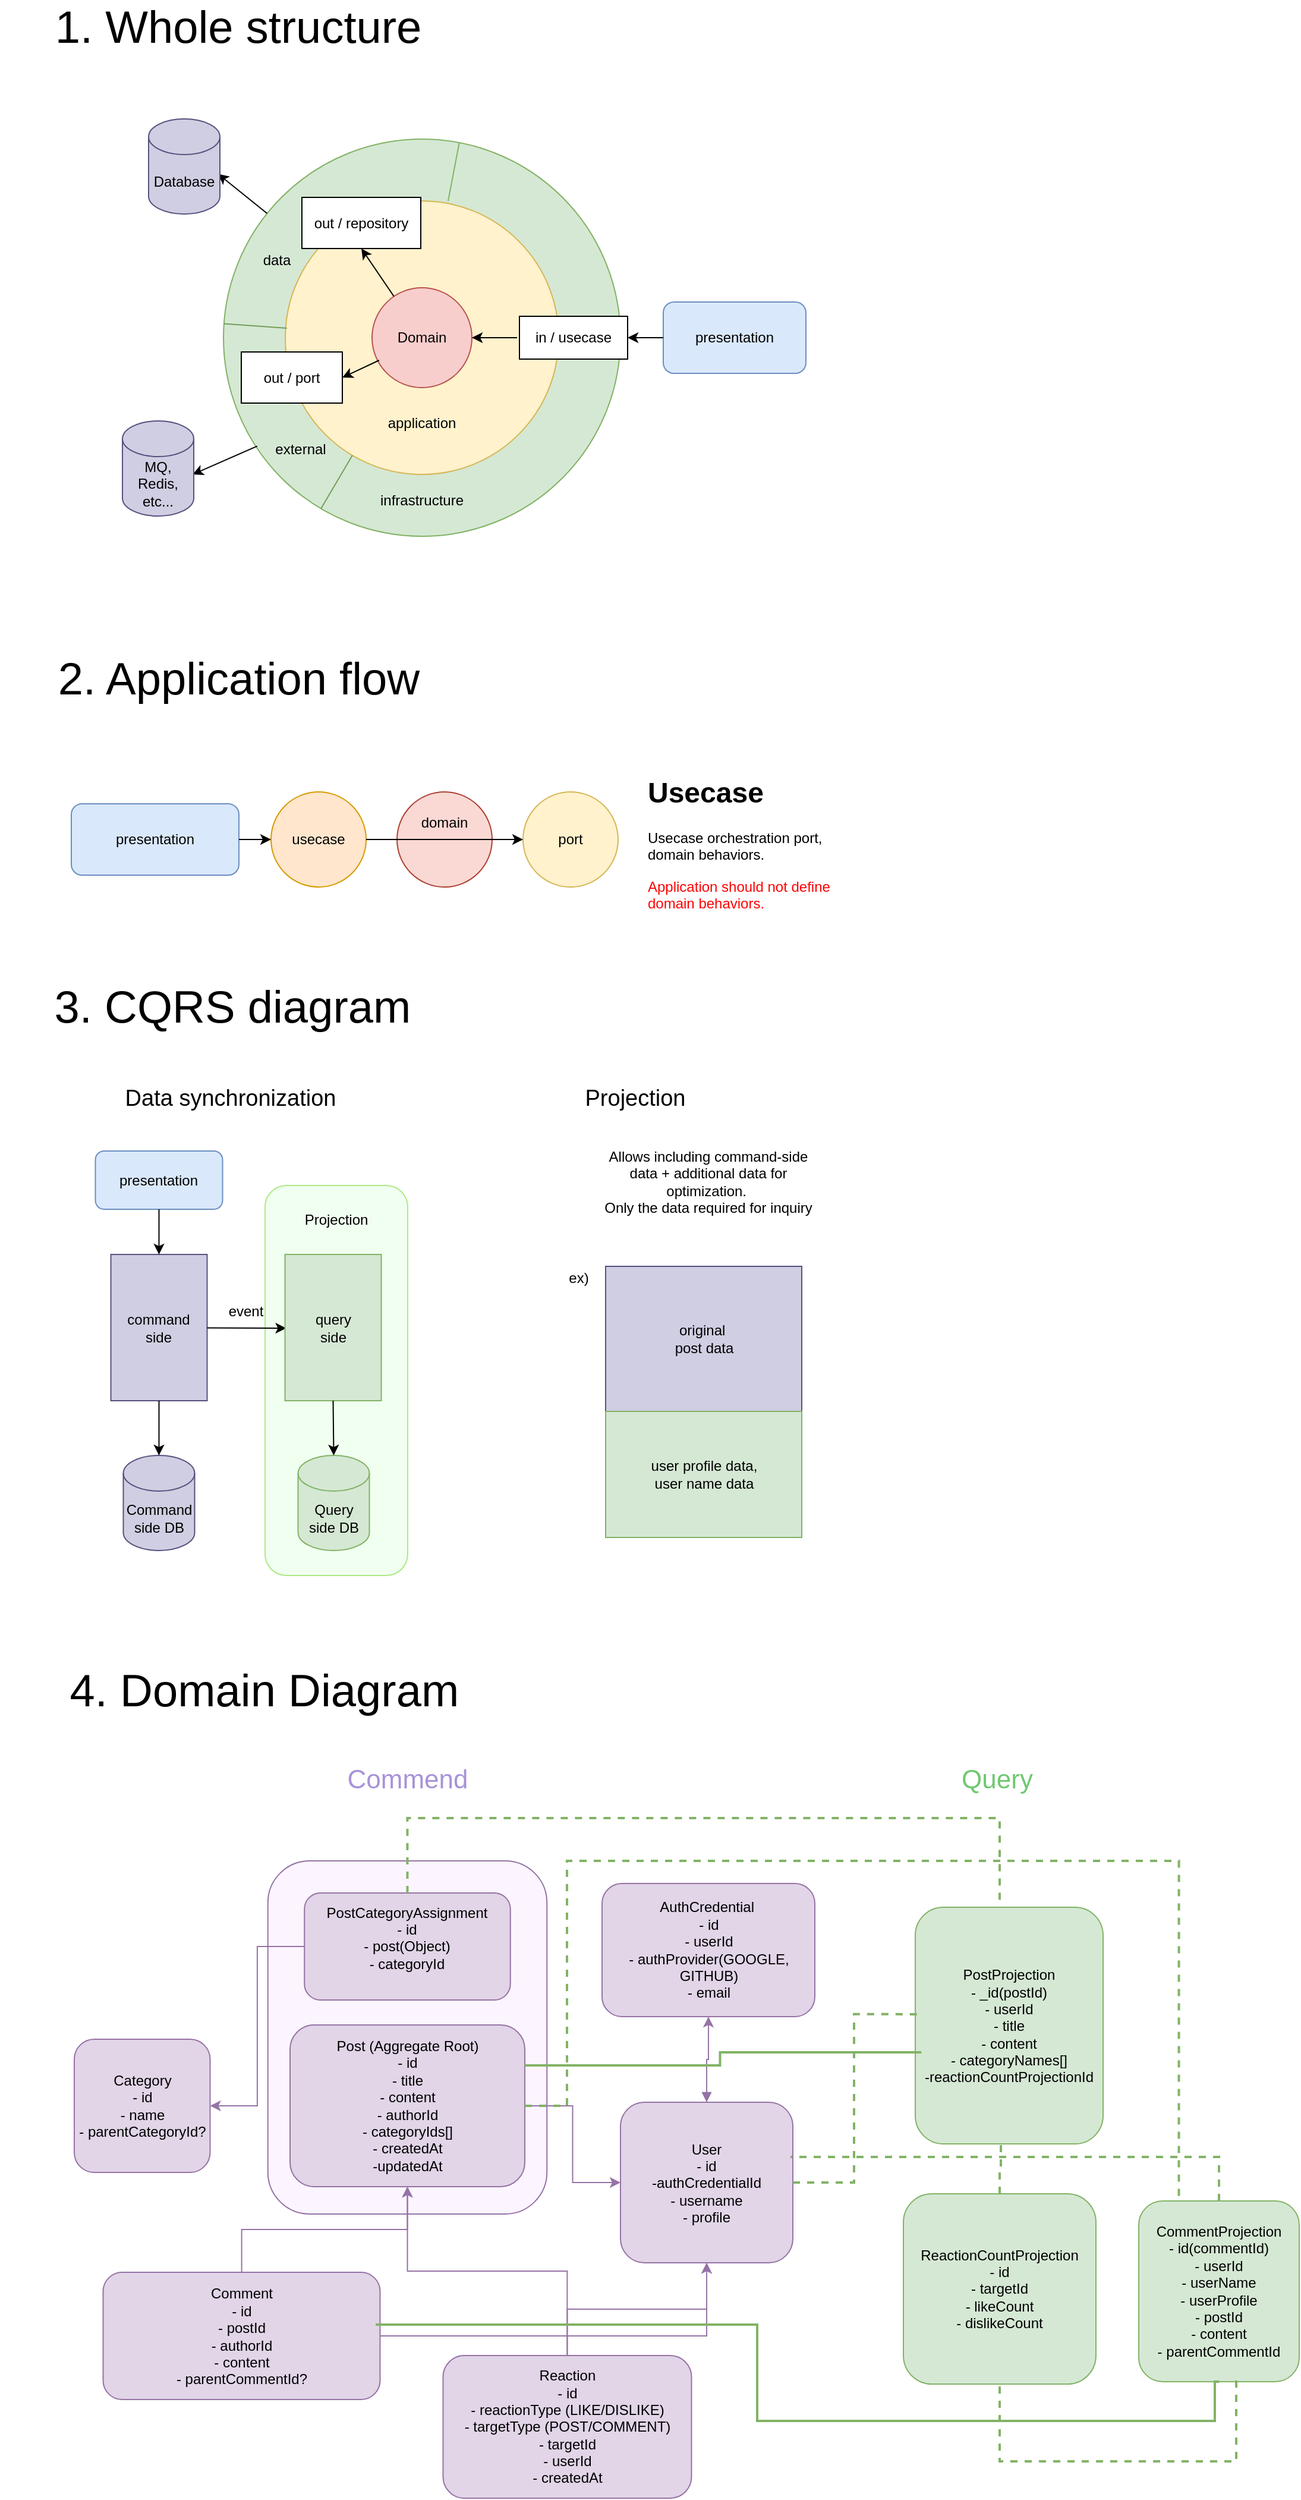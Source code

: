 <mxfile border="50" scale="3" compressed="false" locked="false" version="28.2.4">
  <diagram name="Blank" id="YmL12bMKpDGza6XwsDPr">
    <mxGraphModel dx="1901" dy="1391" grid="0" gridSize="10" guides="1" tooltips="1" connect="1" arrows="1" fold="1" page="0" pageScale="1" pageWidth="827" pageHeight="1169" background="none" math="1" shadow="0">
      <root>
        <mxCell id="X5NqExCQtvZxIxQ7pmgY-0" />
        <mxCell id="1" parent="X5NqExCQtvZxIxQ7pmgY-0" />
        <mxCell id="hHeUjl5ZpuqxV36XK3zu-25" value="" style="rounded=1;whiteSpace=wrap;html=1;fillColor=light-dark(#fcf5ff, #c7d1c1);strokeColor=#9673A6;" vertex="1" parent="1">
          <mxGeometry x="242.37" y="1493" width="234.75" height="297" as="geometry" />
        </mxCell>
        <mxCell id="OlqHOeAXy3FRhEp2WzW1-74" value="" style="rounded=1;whiteSpace=wrap;html=1;fillColor=light-dark(#f0fff0, #1f2f1e);strokeColor=#AEE985;" parent="1" vertex="1">
          <mxGeometry x="240" y="925" width="120" height="328" as="geometry" />
        </mxCell>
        <mxCell id="OlqHOeAXy3FRhEp2WzW1-1" value="&lt;div&gt;&lt;br&gt;&lt;/div&gt;&lt;div&gt;&lt;br&gt;&lt;/div&gt;&lt;div&gt;&lt;br&gt;&lt;/div&gt;&lt;div&gt;&lt;br&gt;&lt;/div&gt;&lt;div&gt;&lt;br&gt;&lt;/div&gt;&lt;div&gt;&lt;br&gt;&lt;/div&gt;&lt;div&gt;&lt;br&gt;&lt;/div&gt;&lt;div&gt;&lt;br&gt;&lt;/div&gt;&lt;div&gt;&lt;br&gt;&lt;/div&gt;&lt;div&gt;&lt;br&gt;&lt;/div&gt;&lt;div&gt;&lt;br&gt;&lt;br&gt;&lt;br&gt;&lt;br&gt;&lt;br&gt;&lt;br&gt;&lt;br&gt;&lt;br&gt;&lt;br&gt;infrastructure&lt;/div&gt;" style="ellipse;whiteSpace=wrap;html=1;aspect=fixed;fillColor=#d5e8d4;strokeColor=#82b366;" parent="1" vertex="1">
          <mxGeometry x="205" y="45" width="334" height="334" as="geometry" />
        </mxCell>
        <mxCell id="OlqHOeAXy3FRhEp2WzW1-3" value="&lt;br&gt;&lt;br&gt;&lt;br&gt;&lt;br&gt;&lt;br&gt;&lt;br&gt;&lt;br&gt;&lt;br&gt;&lt;br&gt;&lt;br&gt;application" style="ellipse;whiteSpace=wrap;html=1;aspect=fixed;fillColor=#fff2cc;strokeColor=#d6b656;" parent="1" vertex="1">
          <mxGeometry x="257" y="97" width="230" height="230" as="geometry" />
        </mxCell>
        <mxCell id="OlqHOeAXy3FRhEp2WzW1-2" value="Domain" style="ellipse;whiteSpace=wrap;html=1;aspect=fixed;fillColor=#f8cecc;strokeColor=#b85450;" parent="1" vertex="1">
          <mxGeometry x="330" y="170" width="84" height="84" as="geometry" />
        </mxCell>
        <mxCell id="OlqHOeAXy3FRhEp2WzW1-4" value="in / usecase" style="rounded=0;whiteSpace=wrap;html=1;" parent="1" vertex="1">
          <mxGeometry x="454" y="194" width="91" height="36" as="geometry" />
        </mxCell>
        <mxCell id="OlqHOeAXy3FRhEp2WzW1-5" value="out / repository" style="rounded=0;whiteSpace=wrap;html=1;" parent="1" vertex="1">
          <mxGeometry x="271" y="94" width="100" height="43" as="geometry" />
        </mxCell>
        <mxCell id="OlqHOeAXy3FRhEp2WzW1-6" value="out / port" style="rounded=0;whiteSpace=wrap;html=1;" parent="1" vertex="1">
          <mxGeometry x="220" y="224" width="85" height="43" as="geometry" />
        </mxCell>
        <mxCell id="OlqHOeAXy3FRhEp2WzW1-7" value="" style="endArrow=none;html=1;rounded=0;fillColor=#d5e8d4;strokeColor=#749F5C;entryX=0.245;entryY=0.931;entryDx=0;entryDy=0;entryPerimeter=0;" parent="1" source="OlqHOeAXy3FRhEp2WzW1-1" target="OlqHOeAXy3FRhEp2WzW1-3" edge="1">
          <mxGeometry width="50" height="50" relative="1" as="geometry">
            <mxPoint x="215" y="395.03" as="sourcePoint" />
            <mxPoint x="286" y="346" as="targetPoint" />
          </mxGeometry>
        </mxCell>
        <mxCell id="OlqHOeAXy3FRhEp2WzW1-8" value="" style="endArrow=none;html=1;rounded=0;entryX=0.006;entryY=0.465;entryDx=0;entryDy=0;entryPerimeter=0;fillColor=#d5e8d4;strokeColor=#749F5C;" parent="1" source="OlqHOeAXy3FRhEp2WzW1-1" target="OlqHOeAXy3FRhEp2WzW1-3" edge="1">
          <mxGeometry width="50" height="50" relative="1" as="geometry">
            <mxPoint x="140" y="151" as="sourcePoint" />
            <mxPoint x="190" y="101" as="targetPoint" />
          </mxGeometry>
        </mxCell>
        <mxCell id="OlqHOeAXy3FRhEp2WzW1-9" value="" style="endArrow=none;html=1;rounded=0;fillColor=#d5e8d4;strokeColor=#82b366;" parent="1" target="OlqHOeAXy3FRhEp2WzW1-1" edge="1">
          <mxGeometry width="50" height="50" relative="1" as="geometry">
            <mxPoint x="394" y="97" as="sourcePoint" />
            <mxPoint x="447" y="9" as="targetPoint" />
          </mxGeometry>
        </mxCell>
        <mxCell id="OlqHOeAXy3FRhEp2WzW1-10" value="data" style="text;html=1;align=center;verticalAlign=middle;whiteSpace=wrap;rounded=0;" parent="1" vertex="1">
          <mxGeometry x="220" y="132" width="60" height="30" as="geometry" />
        </mxCell>
        <mxCell id="OlqHOeAXy3FRhEp2WzW1-11" value="external" style="text;html=1;align=center;verticalAlign=middle;whiteSpace=wrap;rounded=0;" parent="1" vertex="1">
          <mxGeometry x="240" y="291" width="60" height="30" as="geometry" />
        </mxCell>
        <mxCell id="OlqHOeAXy3FRhEp2WzW1-14" value="presentation" style="rounded=1;whiteSpace=wrap;html=1;fillColor=#dae8fc;strokeColor=#6c8ebf;" parent="1" vertex="1">
          <mxGeometry x="575" y="182" width="120" height="60" as="geometry" />
        </mxCell>
        <mxCell id="OlqHOeAXy3FRhEp2WzW1-21" value="" style="endArrow=classic;html=1;rounded=0;entryX=1;entryY=0.5;entryDx=0;entryDy=0;exitX=0;exitY=0.5;exitDx=0;exitDy=0;" parent="1" source="OlqHOeAXy3FRhEp2WzW1-14" target="OlqHOeAXy3FRhEp2WzW1-4" edge="1">
          <mxGeometry width="50" height="50" relative="1" as="geometry">
            <mxPoint x="630" y="220" as="sourcePoint" />
            <mxPoint x="680" y="170" as="targetPoint" />
          </mxGeometry>
        </mxCell>
        <mxCell id="OlqHOeAXy3FRhEp2WzW1-22" value="" style="endArrow=classic;html=1;rounded=0;" parent="1" target="OlqHOeAXy3FRhEp2WzW1-2" edge="1">
          <mxGeometry width="50" height="50" relative="1" as="geometry">
            <mxPoint x="452" y="212" as="sourcePoint" />
            <mxPoint x="530" y="162" as="targetPoint" />
          </mxGeometry>
        </mxCell>
        <mxCell id="OlqHOeAXy3FRhEp2WzW1-23" value="" style="endArrow=classic;html=1;rounded=0;entryX=1;entryY=0.5;entryDx=0;entryDy=0;exitX=0.071;exitY=0.726;exitDx=0;exitDy=0;exitPerimeter=0;" parent="1" source="OlqHOeAXy3FRhEp2WzW1-2" target="OlqHOeAXy3FRhEp2WzW1-6" edge="1">
          <mxGeometry width="50" height="50" relative="1" as="geometry">
            <mxPoint x="336" y="230" as="sourcePoint" />
            <mxPoint x="386" y="180" as="targetPoint" />
          </mxGeometry>
        </mxCell>
        <mxCell id="OlqHOeAXy3FRhEp2WzW1-24" value="" style="endArrow=classic;html=1;rounded=0;entryX=0.5;entryY=1;entryDx=0;entryDy=0;" parent="1" source="OlqHOeAXy3FRhEp2WzW1-2" target="OlqHOeAXy3FRhEp2WzW1-5" edge="1">
          <mxGeometry width="50" height="50" relative="1" as="geometry">
            <mxPoint x="384.08" y="167.35" as="sourcePoint" />
            <mxPoint x="319.0" y="133.002" as="targetPoint" />
          </mxGeometry>
        </mxCell>
        <mxCell id="OlqHOeAXy3FRhEp2WzW1-25" value="" style="endArrow=classic;html=1;rounded=0;entryX=0.985;entryY=0.562;entryDx=0;entryDy=0;exitX=0.085;exitY=0.773;exitDx=0;exitDy=0;exitPerimeter=0;entryPerimeter=0;" parent="1" source="OlqHOeAXy3FRhEp2WzW1-1" target="OlqHOeAXy3FRhEp2WzW1-51" edge="1">
          <mxGeometry width="50" height="50" relative="1" as="geometry">
            <mxPoint x="169" y="345" as="sourcePoint" />
            <mxPoint x="187" y="321" as="targetPoint" />
          </mxGeometry>
        </mxCell>
        <mxCell id="OlqHOeAXy3FRhEp2WzW1-26" value="" style="endArrow=classic;html=1;rounded=0;entryX=0.974;entryY=0.578;entryDx=0;entryDy=0;entryPerimeter=0;" parent="1" source="OlqHOeAXy3FRhEp2WzW1-1" target="OlqHOeAXy3FRhEp2WzW1-48" edge="1">
          <mxGeometry width="50" height="50" relative="1" as="geometry">
            <mxPoint x="180" y="64" as="sourcePoint" />
            <mxPoint x="203" y="77" as="targetPoint" />
          </mxGeometry>
        </mxCell>
        <mxCell id="OlqHOeAXy3FRhEp2WzW1-27" value="&lt;span style=&quot;font-size: 38px;&quot;&gt;1. Whole structure&lt;/span&gt;" style="text;html=1;align=center;verticalAlign=middle;whiteSpace=wrap;rounded=0;strokeWidth=5;" parent="1" vertex="1">
          <mxGeometry x="39" y="-64" width="357" height="30" as="geometry" />
        </mxCell>
        <mxCell id="OlqHOeAXy3FRhEp2WzW1-28" value="&lt;span style=&quot;font-size: 38px;&quot;&gt;2. Application flow&lt;/span&gt;" style="text;html=1;align=center;verticalAlign=middle;whiteSpace=wrap;rounded=0;strokeWidth=5;" parent="1" vertex="1">
          <mxGeometry x="17.5" y="484" width="400" height="30" as="geometry" />
        </mxCell>
        <mxCell id="OlqHOeAXy3FRhEp2WzW1-29" value="presentation" style="rounded=1;whiteSpace=wrap;html=1;fillColor=#dae8fc;strokeColor=#6c8ebf;" parent="1" vertex="1">
          <mxGeometry x="77" y="604" width="141" height="60" as="geometry" />
        </mxCell>
        <mxCell id="OlqHOeAXy3FRhEp2WzW1-31" value="port" style="ellipse;whiteSpace=wrap;html=1;aspect=fixed;fillColor=#fff2cc;strokeColor=#d6b656;" parent="1" vertex="1">
          <mxGeometry x="457" y="594" width="80" height="80" as="geometry" />
        </mxCell>
        <mxCell id="OlqHOeAXy3FRhEp2WzW1-32" value="usecase" style="ellipse;whiteSpace=wrap;html=1;aspect=fixed;fillColor=#ffe6cc;strokeColor=#d79b00;" parent="1" vertex="1">
          <mxGeometry x="245" y="594" width="80" height="80" as="geometry" />
        </mxCell>
        <mxCell id="OlqHOeAXy3FRhEp2WzW1-39" value="domain&lt;div&gt;&lt;br&gt;&lt;/div&gt;&lt;div&gt;&lt;br&gt;&lt;/div&gt;" style="ellipse;whiteSpace=wrap;html=1;aspect=fixed;fillColor=#fad9d5;strokeColor=#ae4132;" parent="1" vertex="1">
          <mxGeometry x="351" y="594" width="80" height="80" as="geometry" />
        </mxCell>
        <mxCell id="OlqHOeAXy3FRhEp2WzW1-40" value="" style="endArrow=classic;html=1;rounded=0;entryX=0;entryY=0.5;entryDx=0;entryDy=0;exitX=1;exitY=0.5;exitDx=0;exitDy=0;" parent="1" source="OlqHOeAXy3FRhEp2WzW1-29" target="OlqHOeAXy3FRhEp2WzW1-32" edge="1">
          <mxGeometry width="50" height="50" relative="1" as="geometry">
            <mxPoint x="218" y="639" as="sourcePoint" />
            <mxPoint x="268" y="589" as="targetPoint" />
          </mxGeometry>
        </mxCell>
        <mxCell id="OlqHOeAXy3FRhEp2WzW1-44" value="" style="endArrow=classic;html=1;rounded=0;exitX=1;exitY=0.5;exitDx=0;exitDy=0;entryX=0;entryY=0.5;entryDx=0;entryDy=0;" parent="1" source="OlqHOeAXy3FRhEp2WzW1-32" target="OlqHOeAXy3FRhEp2WzW1-31" edge="1">
          <mxGeometry width="50" height="50" relative="1" as="geometry">
            <mxPoint x="329" y="673" as="sourcePoint" />
            <mxPoint x="379" y="623" as="targetPoint" />
          </mxGeometry>
        </mxCell>
        <mxCell id="OlqHOeAXy3FRhEp2WzW1-45" value="&lt;span style=&quot;font-size: 38px;&quot;&gt;3. CQRS diagram&amp;nbsp;&lt;/span&gt;" style="text;html=1;align=center;verticalAlign=middle;whiteSpace=wrap;rounded=0;strokeWidth=5;" parent="1" vertex="1">
          <mxGeometry x="17.5" y="756" width="400" height="38" as="geometry" />
        </mxCell>
        <mxCell id="OlqHOeAXy3FRhEp2WzW1-46" value="&lt;h1 style=&quot;margin-top: 0px;&quot;&gt;Usecase&lt;/h1&gt;&lt;p&gt;Usecase orchestration port, domain behaviors.&lt;/p&gt;&lt;p&gt;&lt;font style=&quot;color: rgb(255, 3, 3);&quot;&gt;Application should not define domain behaviors.&lt;/font&gt;&lt;br&gt;&lt;/p&gt;" style="text;html=1;whiteSpace=wrap;overflow=hidden;rounded=0;" parent="1" vertex="1">
          <mxGeometry x="560" y="574" width="180" height="120" as="geometry" />
        </mxCell>
        <mxCell id="OlqHOeAXy3FRhEp2WzW1-48" value="Database" style="shape=cylinder3;whiteSpace=wrap;html=1;boundedLbl=1;backgroundOutline=1;size=15;fillColor=#d0cee2;strokeColor=#56517e;" parent="1" vertex="1">
          <mxGeometry x="142" y="28" width="60" height="80" as="geometry" />
        </mxCell>
        <mxCell id="OlqHOeAXy3FRhEp2WzW1-51" value="MQ, Redis, etc..." style="shape=cylinder3;whiteSpace=wrap;html=1;boundedLbl=1;backgroundOutline=1;size=15;fillColor=#d0cee2;strokeColor=#56517e;" parent="1" vertex="1">
          <mxGeometry x="120" y="282" width="60" height="80" as="geometry" />
        </mxCell>
        <mxCell id="OlqHOeAXy3FRhEp2WzW1-52" value="Query side DB" style="shape=cylinder3;whiteSpace=wrap;html=1;boundedLbl=1;backgroundOutline=1;size=15;fillColor=#d5e8d4;strokeColor=#82b366;" parent="1" vertex="1">
          <mxGeometry x="267.75" y="1152" width="60" height="80" as="geometry" />
        </mxCell>
        <mxCell id="OlqHOeAXy3FRhEp2WzW1-53" value="command&lt;div&gt;side&lt;/div&gt;" style="rounded=0;whiteSpace=wrap;html=1;fillColor=#d0cee2;strokeColor=#56517e;" parent="1" vertex="1">
          <mxGeometry x="110.25" y="983" width="81" height="123" as="geometry" />
        </mxCell>
        <mxCell id="OlqHOeAXy3FRhEp2WzW1-54" value="Command&lt;div&gt;side DB&lt;/div&gt;" style="shape=cylinder3;whiteSpace=wrap;html=1;boundedLbl=1;backgroundOutline=1;size=15;fillColor=#d0cee2;strokeColor=#56517e;" parent="1" vertex="1">
          <mxGeometry x="120.75" y="1152" width="60" height="80" as="geometry" />
        </mxCell>
        <mxCell id="OlqHOeAXy3FRhEp2WzW1-55" value="" style="endArrow=classic;html=1;rounded=0;" parent="1" source="OlqHOeAXy3FRhEp2WzW1-53" edge="1">
          <mxGeometry width="50" height="50" relative="1" as="geometry">
            <mxPoint x="209.75" y="1054" as="sourcePoint" />
            <mxPoint x="257.75" y="1045" as="targetPoint" />
          </mxGeometry>
        </mxCell>
        <mxCell id="OlqHOeAXy3FRhEp2WzW1-57" value="query&lt;div&gt;side&lt;/div&gt;" style="rounded=0;whiteSpace=wrap;html=1;fillColor=#d5e8d4;strokeColor=#82b366;" parent="1" vertex="1">
          <mxGeometry x="256.75" y="983" width="81" height="123" as="geometry" />
        </mxCell>
        <mxCell id="OlqHOeAXy3FRhEp2WzW1-58" value="event" style="text;html=1;align=center;verticalAlign=middle;whiteSpace=wrap;rounded=0;" parent="1" vertex="1">
          <mxGeometry x="193.75" y="1016" width="60" height="30" as="geometry" />
        </mxCell>
        <mxCell id="OlqHOeAXy3FRhEp2WzW1-59" value="" style="endArrow=classic;html=1;rounded=0;exitX=0.5;exitY=1;exitDx=0;exitDy=0;entryX=0.5;entryY=0;entryDx=0;entryDy=0;entryPerimeter=0;" parent="1" source="OlqHOeAXy3FRhEp2WzW1-53" target="OlqHOeAXy3FRhEp2WzW1-54" edge="1">
          <mxGeometry width="50" height="50" relative="1" as="geometry">
            <mxPoint x="193.75" y="1132" as="sourcePoint" />
            <mxPoint x="243.75" y="1082" as="targetPoint" />
          </mxGeometry>
        </mxCell>
        <mxCell id="OlqHOeAXy3FRhEp2WzW1-60" value="" style="endArrow=classic;html=1;rounded=0;exitX=0.5;exitY=1;exitDx=0;exitDy=0;entryX=0.5;entryY=0;entryDx=0;entryDy=0;entryPerimeter=0;" parent="1" source="OlqHOeAXy3FRhEp2WzW1-57" target="OlqHOeAXy3FRhEp2WzW1-52" edge="1">
          <mxGeometry width="50" height="50" relative="1" as="geometry">
            <mxPoint x="360.75" y="1138" as="sourcePoint" />
            <mxPoint x="410.75" y="1088" as="targetPoint" />
          </mxGeometry>
        </mxCell>
        <mxCell id="OlqHOeAXy3FRhEp2WzW1-61" value="&lt;font style=&quot;font-size: 19px;&quot;&gt;Data synchronization&lt;/font&gt;" style="text;html=1;align=center;verticalAlign=middle;whiteSpace=wrap;rounded=0;" parent="1" vertex="1">
          <mxGeometry x="105" y="837" width="212" height="30" as="geometry" />
        </mxCell>
        <mxCell id="OlqHOeAXy3FRhEp2WzW1-63" value="presentation" style="rounded=1;whiteSpace=wrap;html=1;fillColor=#dae8fc;strokeColor=#6c8ebf;" parent="1" vertex="1">
          <mxGeometry x="97.25" y="896" width="107" height="49" as="geometry" />
        </mxCell>
        <mxCell id="OlqHOeAXy3FRhEp2WzW1-64" value="" style="endArrow=classic;html=1;rounded=0;exitX=0.5;exitY=1;exitDx=0;exitDy=0;entryX=0.5;entryY=0;entryDx=0;entryDy=0;" parent="1" source="OlqHOeAXy3FRhEp2WzW1-63" target="OlqHOeAXy3FRhEp2WzW1-53" edge="1">
          <mxGeometry width="50" height="50" relative="1" as="geometry">
            <mxPoint x="270.25" y="1009" as="sourcePoint" />
            <mxPoint x="320.25" y="959" as="targetPoint" />
          </mxGeometry>
        </mxCell>
        <mxCell id="OlqHOeAXy3FRhEp2WzW1-65" value="&lt;font style=&quot;font-size: 19px;&quot;&gt;Projection&lt;/font&gt;" style="text;html=1;align=center;verticalAlign=middle;whiteSpace=wrap;rounded=0;" parent="1" vertex="1">
          <mxGeometry x="499" y="837" width="105" height="30" as="geometry" />
        </mxCell>
        <mxCell id="OlqHOeAXy3FRhEp2WzW1-67" value="original&amp;nbsp;&lt;br&gt;post data" style="rounded=0;whiteSpace=wrap;html=1;fillColor=#d0cee2;strokeColor=#56517e;" parent="1" vertex="1">
          <mxGeometry x="526.5" y="993" width="165" height="122" as="geometry" />
        </mxCell>
        <mxCell id="OlqHOeAXy3FRhEp2WzW1-68" value="Allows including command-side data + additional data for optimization.&amp;nbsp;&lt;br&gt;Only the data required for inquiry" style="text;html=1;align=center;verticalAlign=middle;whiteSpace=wrap;rounded=0;" parent="1" vertex="1">
          <mxGeometry x="523" y="896" width="180" height="52" as="geometry" />
        </mxCell>
        <mxCell id="OlqHOeAXy3FRhEp2WzW1-69" value="user profile data,&lt;br&gt;user name data" style="rounded=0;whiteSpace=wrap;html=1;fillColor=#d5e8d4;strokeColor=#82b366;" parent="1" vertex="1">
          <mxGeometry x="526.5" y="1115" width="165" height="106" as="geometry" />
        </mxCell>
        <mxCell id="OlqHOeAXy3FRhEp2WzW1-71" value="ex)" style="text;html=1;align=center;verticalAlign=middle;whiteSpace=wrap;rounded=0;" parent="1" vertex="1">
          <mxGeometry x="474" y="988" width="60" height="30" as="geometry" />
        </mxCell>
        <mxCell id="OlqHOeAXy3FRhEp2WzW1-72" value="&lt;span style=&quot;font-size: 38px;&quot;&gt;4. Domain Diagram&amp;nbsp;&amp;nbsp;&lt;/span&gt;" style="text;html=1;align=center;verticalAlign=middle;whiteSpace=wrap;rounded=0;strokeWidth=5;" parent="1" vertex="1">
          <mxGeometry x="49" y="1331" width="402" height="38" as="geometry" />
        </mxCell>
        <mxCell id="OlqHOeAXy3FRhEp2WzW1-75" value="Projection" style="text;html=1;align=center;verticalAlign=middle;whiteSpace=wrap;rounded=0;" parent="1" vertex="1">
          <mxGeometry x="270" y="939" width="60" height="30" as="geometry" />
        </mxCell>
        <mxCell id="hHeUjl5ZpuqxV36XK3zu-1" value="Category&lt;br&gt;- id&lt;br&gt;- name&lt;br&gt;- parentCategoryId?" style="rounded=1;whiteSpace=wrap;html=1;strokeColor=#9673a6;fillColor=#e1d5e7;fontSize=12" vertex="1" parent="1">
          <mxGeometry x="79.5" y="1643" width="114.25" height="112" as="geometry" />
        </mxCell>
        <mxCell id="hHeUjl5ZpuqxV36XK3zu-2" value="User&lt;br&gt;- id&lt;div&gt;-authCredentialId&lt;br&gt;&lt;div&gt;- username&lt;br&gt;- profile&lt;/div&gt;&lt;/div&gt;" style="rounded=1;whiteSpace=wrap;html=1;strokeColor=#9673a6;fillColor=#e1d5e7;fontSize=12" vertex="1" parent="1">
          <mxGeometry x="539" y="1696" width="145" height="135" as="geometry" />
        </mxCell>
        <mxCell id="hHeUjl5ZpuqxV36XK3zu-3" value="Post (Aggregate Root)&lt;br&gt;- id&lt;br&gt;- title&lt;br&gt;- content&lt;br&gt;- authorId&lt;br&gt;- categoryIds[]&lt;br&gt;- createdAt&lt;div&gt;-updatedAt&lt;/div&gt;" style="rounded=1;whiteSpace=wrap;html=1;strokeColor=#9673a6;fillColor=#e1d5e7;fontSize=12" vertex="1" parent="1">
          <mxGeometry x="261" y="1631" width="197.5" height="136" as="geometry" />
        </mxCell>
        <mxCell id="hHeUjl5ZpuqxV36XK3zu-4" value="Comment&lt;br&gt;- id&lt;br&gt;- postId&lt;br&gt;- authorId&lt;br&gt;- content&lt;br&gt;- parentCommentId?" style="rounded=1;whiteSpace=wrap;html=1;strokeColor=#9673a6;fillColor=#e1d5e7;fontSize=12" vertex="1" parent="1">
          <mxGeometry x="103.75" y="1839" width="233" height="107" as="geometry" />
        </mxCell>
        <mxCell id="hHeUjl5ZpuqxV36XK3zu-5" value="&lt;div&gt;Reaction&lt;/div&gt;&lt;div&gt;&lt;span style=&quot;background-color: transparent; color: light-dark(rgb(0, 0, 0), rgb(255, 255, 255));&quot;&gt;- id&lt;/span&gt;&lt;/div&gt;&lt;div&gt;&lt;span style=&quot;background-color: transparent; color: light-dark(rgb(0, 0, 0), rgb(255, 255, 255));&quot;&gt;- reactionType (LIKE/DISLIKE)&lt;/span&gt;&lt;/div&gt;- targetType (POST/COMMENT)&lt;br&gt;- targetId&lt;br&gt;- userId&lt;br&gt;- createdAt" style="rounded=1;whiteSpace=wrap;html=1;strokeColor=#9673a6;fillColor=#e1d5e7;fontSize=12" vertex="1" parent="1">
          <mxGeometry x="389.74" y="1909" width="209" height="120" as="geometry" />
        </mxCell>
        <mxCell id="hHeUjl5ZpuqxV36XK3zu-7" style="edgeStyle=orthogonalEdgeStyle;rounded=0;orthogonalLoop=1;jettySize=auto;fillColor=#e1d5e7;strokeColor=#9673a6;" edge="1" parent="1" source="hHeUjl5ZpuqxV36XK3zu-3" target="hHeUjl5ZpuqxV36XK3zu-2">
          <mxGeometry relative="1" as="geometry" />
        </mxCell>
        <mxCell id="hHeUjl5ZpuqxV36XK3zu-9" style="edgeStyle=orthogonalEdgeStyle;rounded=0;orthogonalLoop=1;jettySize=auto;fillColor=#e1d5e7;strokeColor=#9673a6;" edge="1" parent="1" source="hHeUjl5ZpuqxV36XK3zu-4" target="hHeUjl5ZpuqxV36XK3zu-3">
          <mxGeometry relative="1" as="geometry" />
        </mxCell>
        <mxCell id="hHeUjl5ZpuqxV36XK3zu-10" style="edgeStyle=orthogonalEdgeStyle;rounded=0;orthogonalLoop=1;jettySize=auto;fillColor=#e1d5e7;strokeColor=#9673a6;" edge="1" parent="1" source="hHeUjl5ZpuqxV36XK3zu-4" target="hHeUjl5ZpuqxV36XK3zu-2">
          <mxGeometry relative="1" as="geometry" />
        </mxCell>
        <mxCell id="hHeUjl5ZpuqxV36XK3zu-11" style="edgeStyle=orthogonalEdgeStyle;rounded=0;orthogonalLoop=1;jettySize=auto;fillColor=#e1d5e7;strokeColor=#9673a6;" edge="1" parent="1" source="hHeUjl5ZpuqxV36XK3zu-5" target="hHeUjl5ZpuqxV36XK3zu-2">
          <mxGeometry relative="1" as="geometry" />
        </mxCell>
        <mxCell id="hHeUjl5ZpuqxV36XK3zu-12" style="edgeStyle=orthogonalEdgeStyle;rounded=0;orthogonalLoop=1;jettySize=auto;fillColor=#e1d5e7;strokeColor=#9673a6;" edge="1" parent="1" source="hHeUjl5ZpuqxV36XK3zu-5" target="hHeUjl5ZpuqxV36XK3zu-3">
          <mxGeometry relative="1" as="geometry" />
        </mxCell>
        <mxCell id="hHeUjl5ZpuqxV36XK3zu-17" value="PostProjection&lt;div&gt;&lt;span style=&quot;background-color: transparent; color: light-dark(rgb(0, 0, 0), rgb(255, 255, 255));&quot;&gt;- _id(postId)&lt;/span&gt;&lt;/div&gt;&lt;div&gt;- userId&lt;/div&gt;&lt;div&gt;&lt;span style=&quot;background-color: transparent; color: light-dark(rgb(0, 0, 0), rgb(255, 255, 255));&quot;&gt;- title&lt;/span&gt;&lt;/div&gt;&lt;div&gt;- content&lt;/div&gt;&lt;div&gt;&lt;span style=&quot;background-color: transparent; color: light-dark(rgb(0, 0, 0), rgb(255, 255, 255));&quot;&gt;- categoryNames[]&lt;/span&gt;&lt;/div&gt;&lt;div&gt;-reactionCountProjectionId&lt;/div&gt;" style="rounded=1;whiteSpace=wrap;html=1;fillColor=#d5e8d4;strokeColor=#82b366;" vertex="1" parent="1">
          <mxGeometry x="787" y="1532" width="158" height="199" as="geometry" />
        </mxCell>
        <mxCell id="hHeUjl5ZpuqxV36XK3zu-18" value="AuthCredential&amp;nbsp;&lt;div&gt;- id&lt;/div&gt;&lt;div&gt;- userId&lt;/div&gt;&lt;div&gt;- authProvider(GOOGLE, GITHUB)&lt;/div&gt;&lt;div&gt;-&amp;nbsp;email&lt;/div&gt;" style="rounded=1;whiteSpace=wrap;html=1;fillColor=#e1d5e7;strokeColor=#9673a6;" vertex="1" parent="1">
          <mxGeometry x="523.5" y="1512" width="179" height="112" as="geometry" />
        </mxCell>
        <mxCell id="hHeUjl5ZpuqxV36XK3zu-20" value="" style="endArrow=classic;html=1;rounded=0;exitX=0.5;exitY=0;exitDx=0;exitDy=0;entryX=0.5;entryY=1;entryDx=0;entryDy=0;edgeStyle=orthogonalEdgeStyle;fillColor=#e1d5e7;strokeColor=#9673a6;startArrow=block;startFill=1;" edge="1" parent="1" source="hHeUjl5ZpuqxV36XK3zu-2" target="hHeUjl5ZpuqxV36XK3zu-18">
          <mxGeometry width="50" height="50" relative="1" as="geometry">
            <mxPoint x="700" y="1604" as="sourcePoint" />
            <mxPoint x="750" y="1554" as="targetPoint" />
          </mxGeometry>
        </mxCell>
        <mxCell id="hHeUjl5ZpuqxV36XK3zu-21" value="ReactionCountProjection&lt;div&gt;- id&lt;/div&gt;&lt;div&gt;- targetId&lt;/div&gt;&lt;div&gt;- likeCount&lt;/div&gt;&lt;div&gt;- dislikeCount&lt;/div&gt;" style="rounded=1;whiteSpace=wrap;html=1;fillColor=#d5e8d4;strokeColor=#82b366;" vertex="1" parent="1">
          <mxGeometry x="777" y="1773" width="162" height="160" as="geometry" />
        </mxCell>
        <mxCell id="hHeUjl5ZpuqxV36XK3zu-24" value="PostCategoryAssignment&lt;div&gt;- id&lt;/div&gt;&lt;div&gt;- post(Object)&lt;/div&gt;&lt;div&gt;- categoryId&lt;/div&gt;&lt;div&gt;&lt;br&gt;&lt;/div&gt;" style="rounded=1;whiteSpace=wrap;html=1;fillColor=#e1d5e7;strokeColor=#9673a6;" vertex="1" parent="1">
          <mxGeometry x="273.12" y="1520" width="173.25" height="90" as="geometry" />
        </mxCell>
        <mxCell id="hHeUjl5ZpuqxV36XK3zu-28" value="" style="endArrow=classic;html=1;rounded=0;exitX=0;exitY=0.5;exitDx=0;exitDy=0;entryX=1;entryY=0.5;entryDx=0;entryDy=0;edgeStyle=orthogonalEdgeStyle;fillColor=#e1d5e7;strokeColor=#9673a6;" edge="1" parent="1" source="hHeUjl5ZpuqxV36XK3zu-24" target="hHeUjl5ZpuqxV36XK3zu-1">
          <mxGeometry width="50" height="50" relative="1" as="geometry">
            <mxPoint x="226.5" y="1520" as="sourcePoint" />
            <mxPoint x="276.5" y="1470" as="targetPoint" />
          </mxGeometry>
        </mxCell>
        <mxCell id="hHeUjl5ZpuqxV36XK3zu-29" value="&lt;font style=&quot;font-size: 22px; color: rgb(168, 147, 215);&quot;&gt;Commend&lt;/font&gt;" style="text;html=1;align=center;verticalAlign=middle;whiteSpace=wrap;rounded=0;" vertex="1" parent="1">
          <mxGeometry x="329.74" y="1410" width="60" height="30" as="geometry" />
        </mxCell>
        <mxCell id="hHeUjl5ZpuqxV36XK3zu-30" value="&lt;font style=&quot;font-size: 22px; color: rgb(113, 200, 113);&quot;&gt;Query&lt;/font&gt;" style="text;html=1;align=center;verticalAlign=middle;whiteSpace=wrap;rounded=0;" vertex="1" parent="1">
          <mxGeometry x="826" y="1410" width="60" height="30" as="geometry" />
        </mxCell>
        <mxCell id="hHeUjl5ZpuqxV36XK3zu-31" value="" style="endArrow=none;html=1;strokeWidth=2;rounded=0;edgeStyle=orthogonalEdgeStyle;exitX=0.5;exitY=0;exitDx=0;exitDy=0;fillColor=#d5e8d4;strokeColor=#82b366;dashed=1;" edge="1" parent="1" source="hHeUjl5ZpuqxV36XK3zu-24" target="hHeUjl5ZpuqxV36XK3zu-17">
          <mxGeometry width="50" height="50" relative="1" as="geometry">
            <mxPoint x="710" y="1524" as="sourcePoint" />
            <mxPoint x="767" y="1593" as="targetPoint" />
            <Array as="points">
              <mxPoint x="360" y="1457" />
              <mxPoint x="858" y="1457" />
            </Array>
          </mxGeometry>
        </mxCell>
        <mxCell id="hHeUjl5ZpuqxV36XK3zu-36" value="" style="endArrow=none;dashed=1;html=1;strokeWidth=2;rounded=0;edgeStyle=orthogonalEdgeStyle;entryX=0.019;entryY=0.452;entryDx=0;entryDy=0;entryPerimeter=0;fillColor=#d5e8d4;strokeColor=#82b366;" edge="1" parent="1" source="hHeUjl5ZpuqxV36XK3zu-2" target="hHeUjl5ZpuqxV36XK3zu-17">
          <mxGeometry width="50" height="50" relative="1" as="geometry">
            <mxPoint x="702" y="1745" as="sourcePoint" />
            <mxPoint x="752" y="1695" as="targetPoint" />
          </mxGeometry>
        </mxCell>
        <mxCell id="hHeUjl5ZpuqxV36XK3zu-37" value="" style="endArrow=none;dashed=1;html=1;strokeWidth=2;rounded=0;edgeStyle=orthogonalEdgeStyle;entryX=0.456;entryY=1.005;entryDx=0;entryDy=0;entryPerimeter=0;fillColor=#d5e8d4;strokeColor=#82b366;exitX=0.5;exitY=0;exitDx=0;exitDy=0;" edge="1" parent="1" source="hHeUjl5ZpuqxV36XK3zu-21" target="hHeUjl5ZpuqxV36XK3zu-17">
          <mxGeometry width="50" height="50" relative="1" as="geometry">
            <mxPoint x="851" y="1781" as="sourcePoint" />
            <mxPoint x="1098" y="1726" as="targetPoint" />
          </mxGeometry>
        </mxCell>
        <mxCell id="hHeUjl5ZpuqxV36XK3zu-39" value="CommentProjection&lt;div&gt;- id(commentId)&lt;/div&gt;&lt;div&gt;- userId&lt;/div&gt;&lt;div&gt;- userName&lt;/div&gt;&lt;div&gt;&lt;span style=&quot;background-color: transparent; color: light-dark(rgb(0, 0, 0), rgb(255, 255, 255));&quot;&gt;- userProfile&lt;/span&gt;&lt;/div&gt;&lt;div&gt;- postId&lt;/div&gt;&lt;div&gt;- content&lt;/div&gt;&lt;div&gt;-&amp;nbsp;&lt;span style=&quot;background-color: transparent; color: light-dark(rgb(0, 0, 0), rgb(255, 255, 255));&quot;&gt;parentCommentId&lt;/span&gt;&lt;/div&gt;" style="rounded=1;whiteSpace=wrap;html=1;fillColor=#d5e8d4;strokeColor=#82b366;" vertex="1" parent="1">
          <mxGeometry x="975" y="1779" width="135" height="152" as="geometry" />
        </mxCell>
        <mxCell id="hHeUjl5ZpuqxV36XK3zu-41" value="" style="endArrow=none;html=1;rounded=0;entryX=0.032;entryY=0.613;entryDx=0;entryDy=0;exitX=1;exitY=0.25;exitDx=0;exitDy=0;entryPerimeter=0;fillColor=#d5e8d4;strokeColor=#82b366;jumpSize=6;edgeStyle=orthogonalEdgeStyle;endSize=11;startSize=12;strokeWidth=2;" edge="1" parent="1" source="hHeUjl5ZpuqxV36XK3zu-3" target="hHeUjl5ZpuqxV36XK3zu-17">
          <mxGeometry width="50" height="50" relative="1" as="geometry">
            <mxPoint x="494" y="1691.041" as="sourcePoint" />
            <mxPoint x="823.5" y="1682" as="targetPoint" />
          </mxGeometry>
        </mxCell>
        <mxCell id="hHeUjl5ZpuqxV36XK3zu-42" value="" style="endArrow=none;html=1;rounded=0;exitX=0.984;exitY=0.411;exitDx=0;exitDy=0;exitPerimeter=0;entryX=0.5;entryY=1;entryDx=0;entryDy=0;strokeWidth=2;fillColor=#d5e8d4;strokeColor=#82b366;edgeStyle=orthogonalEdgeStyle;" edge="1" parent="1" source="hHeUjl5ZpuqxV36XK3zu-4" target="hHeUjl5ZpuqxV36XK3zu-39">
          <mxGeometry width="50" height="50" relative="1" as="geometry">
            <mxPoint x="360" y="1885" as="sourcePoint" />
            <mxPoint x="410" y="1835" as="targetPoint" />
            <Array as="points">
              <mxPoint x="654" y="1883" />
              <mxPoint x="654" y="1964" />
              <mxPoint x="1039" y="1964" />
            </Array>
          </mxGeometry>
        </mxCell>
        <mxCell id="hHeUjl5ZpuqxV36XK3zu-43" value="" style="endArrow=none;dashed=1;html=1;strokeWidth=2;rounded=0;exitX=0.5;exitY=0;exitDx=0;exitDy=0;entryX=0.986;entryY=0.341;entryDx=0;entryDy=0;entryPerimeter=0;edgeStyle=orthogonalEdgeStyle;fillColor=#d5e8d4;strokeColor=#82b366;" edge="1" parent="1" source="hHeUjl5ZpuqxV36XK3zu-39" target="hHeUjl5ZpuqxV36XK3zu-2">
          <mxGeometry width="50" height="50" relative="1" as="geometry">
            <mxPoint x="1145" y="1744" as="sourcePoint" />
            <mxPoint x="1230" y="1610" as="targetPoint" />
          </mxGeometry>
        </mxCell>
        <mxCell id="hHeUjl5ZpuqxV36XK3zu-44" value="" style="endArrow=none;dashed=1;html=1;strokeWidth=2;rounded=0;entryX=0.5;entryY=1;entryDx=0;entryDy=0;edgeStyle=orthogonalEdgeStyle;fillColor=#d5e8d4;strokeColor=#82b366;" edge="1" parent="1" target="hHeUjl5ZpuqxV36XK3zu-21">
          <mxGeometry width="50" height="50" relative="1" as="geometry">
            <mxPoint x="1058" y="1931" as="sourcePoint" />
            <mxPoint x="988" y="1954" as="targetPoint" />
            <Array as="points">
              <mxPoint x="1057" y="1998" />
              <mxPoint x="858" y="1998" />
            </Array>
          </mxGeometry>
        </mxCell>
        <mxCell id="hHeUjl5ZpuqxV36XK3zu-46" value="" style="endArrow=none;dashed=1;html=1;strokeWidth=2;rounded=0;entryX=0.25;entryY=0;entryDx=0;entryDy=0;edgeStyle=orthogonalEdgeStyle;fillColor=#d5e8d4;strokeColor=#82b366;" edge="1" parent="1" source="hHeUjl5ZpuqxV36XK3zu-3" target="hHeUjl5ZpuqxV36XK3zu-39">
          <mxGeometry width="50" height="50" relative="1" as="geometry">
            <mxPoint x="1496" y="1728" as="sourcePoint" />
            <mxPoint x="1135" y="1691" as="targetPoint" />
            <Array as="points">
              <mxPoint x="494" y="1699" />
              <mxPoint x="494" y="1493" />
              <mxPoint x="1009" y="1493" />
            </Array>
          </mxGeometry>
        </mxCell>
      </root>
    </mxGraphModel>
  </diagram>
</mxfile>
